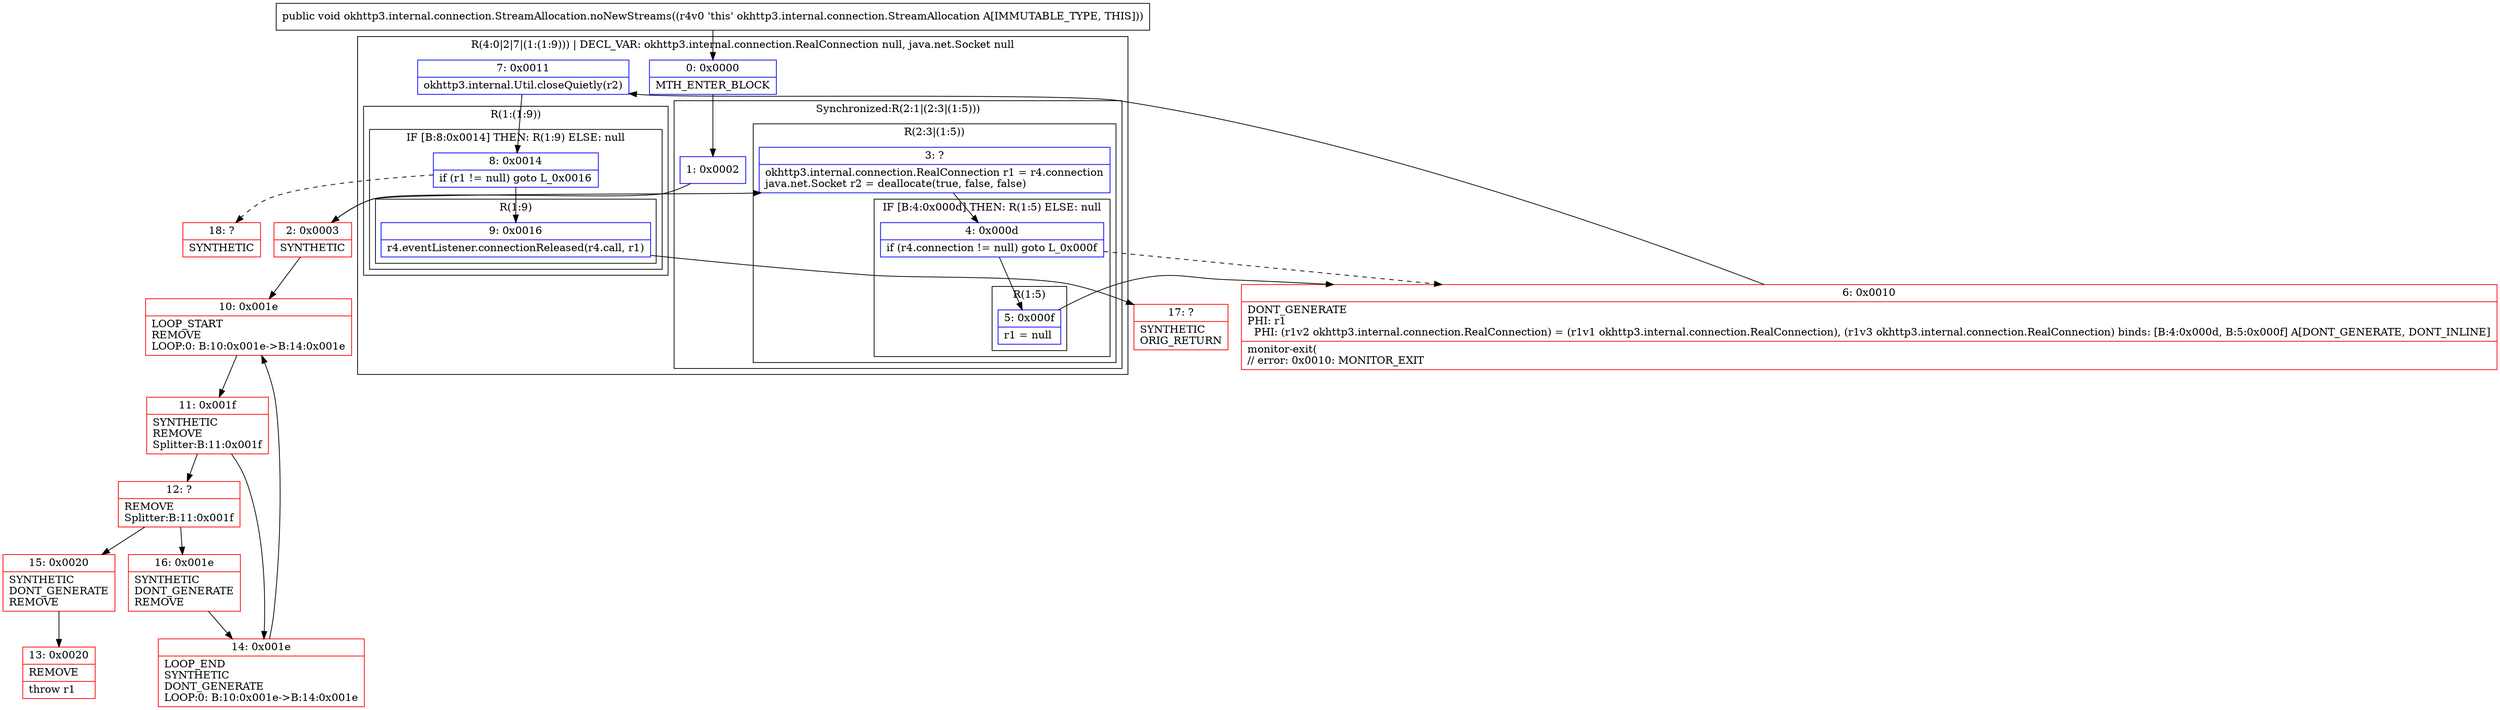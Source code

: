 digraph "CFG forokhttp3.internal.connection.StreamAllocation.noNewStreams()V" {
subgraph cluster_Region_1083158553 {
label = "R(4:0|2|7|(1:(1:9))) | DECL_VAR: okhttp3.internal.connection.RealConnection null, java.net.Socket null\l";
node [shape=record,color=blue];
Node_0 [shape=record,label="{0\:\ 0x0000|MTH_ENTER_BLOCK\l}"];
subgraph cluster_SynchronizedRegion_1300103240 {
label = "Synchronized:R(2:1|(2:3|(1:5)))";
node [shape=record,color=blue];
Node_1 [shape=record,label="{1\:\ 0x0002}"];
subgraph cluster_Region_66146847 {
label = "R(2:3|(1:5))";
node [shape=record,color=blue];
Node_3 [shape=record,label="{3\:\ ?|okhttp3.internal.connection.RealConnection r1 = r4.connection\ljava.net.Socket r2 = deallocate(true, false, false)\l}"];
subgraph cluster_IfRegion_46995548 {
label = "IF [B:4:0x000d] THEN: R(1:5) ELSE: null";
node [shape=record,color=blue];
Node_4 [shape=record,label="{4\:\ 0x000d|if (r4.connection != null) goto L_0x000f\l}"];
subgraph cluster_Region_847802350 {
label = "R(1:5)";
node [shape=record,color=blue];
Node_5 [shape=record,label="{5\:\ 0x000f|r1 = null\l}"];
}
}
}
}
Node_7 [shape=record,label="{7\:\ 0x0011|okhttp3.internal.Util.closeQuietly(r2)\l}"];
subgraph cluster_Region_1926057233 {
label = "R(1:(1:9))";
node [shape=record,color=blue];
subgraph cluster_IfRegion_323142214 {
label = "IF [B:8:0x0014] THEN: R(1:9) ELSE: null";
node [shape=record,color=blue];
Node_8 [shape=record,label="{8\:\ 0x0014|if (r1 != null) goto L_0x0016\l}"];
subgraph cluster_Region_1231512192 {
label = "R(1:9)";
node [shape=record,color=blue];
Node_9 [shape=record,label="{9\:\ 0x0016|r4.eventListener.connectionReleased(r4.call, r1)\l}"];
}
}
}
}
Node_2 [shape=record,color=red,label="{2\:\ 0x0003|SYNTHETIC\l}"];
Node_6 [shape=record,color=red,label="{6\:\ 0x0010|DONT_GENERATE\lPHI: r1 \l  PHI: (r1v2 okhttp3.internal.connection.RealConnection) = (r1v1 okhttp3.internal.connection.RealConnection), (r1v3 okhttp3.internal.connection.RealConnection) binds: [B:4:0x000d, B:5:0x000f] A[DONT_GENERATE, DONT_INLINE]\l|monitor\-exit(\l\/\/ error: 0x0010: MONITOR_EXIT  \l}"];
Node_10 [shape=record,color=red,label="{10\:\ 0x001e|LOOP_START\lREMOVE\lLOOP:0: B:10:0x001e\-\>B:14:0x001e\l}"];
Node_11 [shape=record,color=red,label="{11\:\ 0x001f|SYNTHETIC\lREMOVE\lSplitter:B:11:0x001f\l}"];
Node_12 [shape=record,color=red,label="{12\:\ ?|REMOVE\lSplitter:B:11:0x001f\l}"];
Node_13 [shape=record,color=red,label="{13\:\ 0x0020|REMOVE\l|throw r1\l}"];
Node_14 [shape=record,color=red,label="{14\:\ 0x001e|LOOP_END\lSYNTHETIC\lDONT_GENERATE\lLOOP:0: B:10:0x001e\-\>B:14:0x001e\l}"];
Node_15 [shape=record,color=red,label="{15\:\ 0x0020|SYNTHETIC\lDONT_GENERATE\lREMOVE\l}"];
Node_16 [shape=record,color=red,label="{16\:\ 0x001e|SYNTHETIC\lDONT_GENERATE\lREMOVE\l}"];
Node_17 [shape=record,color=red,label="{17\:\ ?|SYNTHETIC\lORIG_RETURN\l}"];
Node_18 [shape=record,color=red,label="{18\:\ ?|SYNTHETIC\l}"];
MethodNode[shape=record,label="{public void okhttp3.internal.connection.StreamAllocation.noNewStreams((r4v0 'this' okhttp3.internal.connection.StreamAllocation A[IMMUTABLE_TYPE, THIS])) }"];
MethodNode -> Node_0;
Node_0 -> Node_1;
Node_1 -> Node_2;
Node_3 -> Node_4;
Node_4 -> Node_5;
Node_4 -> Node_6[style=dashed];
Node_5 -> Node_6;
Node_7 -> Node_8;
Node_8 -> Node_9;
Node_8 -> Node_18[style=dashed];
Node_9 -> Node_17;
Node_2 -> Node_3;
Node_2 -> Node_10;
Node_6 -> Node_7;
Node_10 -> Node_11;
Node_11 -> Node_12;
Node_11 -> Node_14;
Node_12 -> Node_15;
Node_12 -> Node_16;
Node_14 -> Node_10;
Node_15 -> Node_13;
Node_16 -> Node_14;
}

